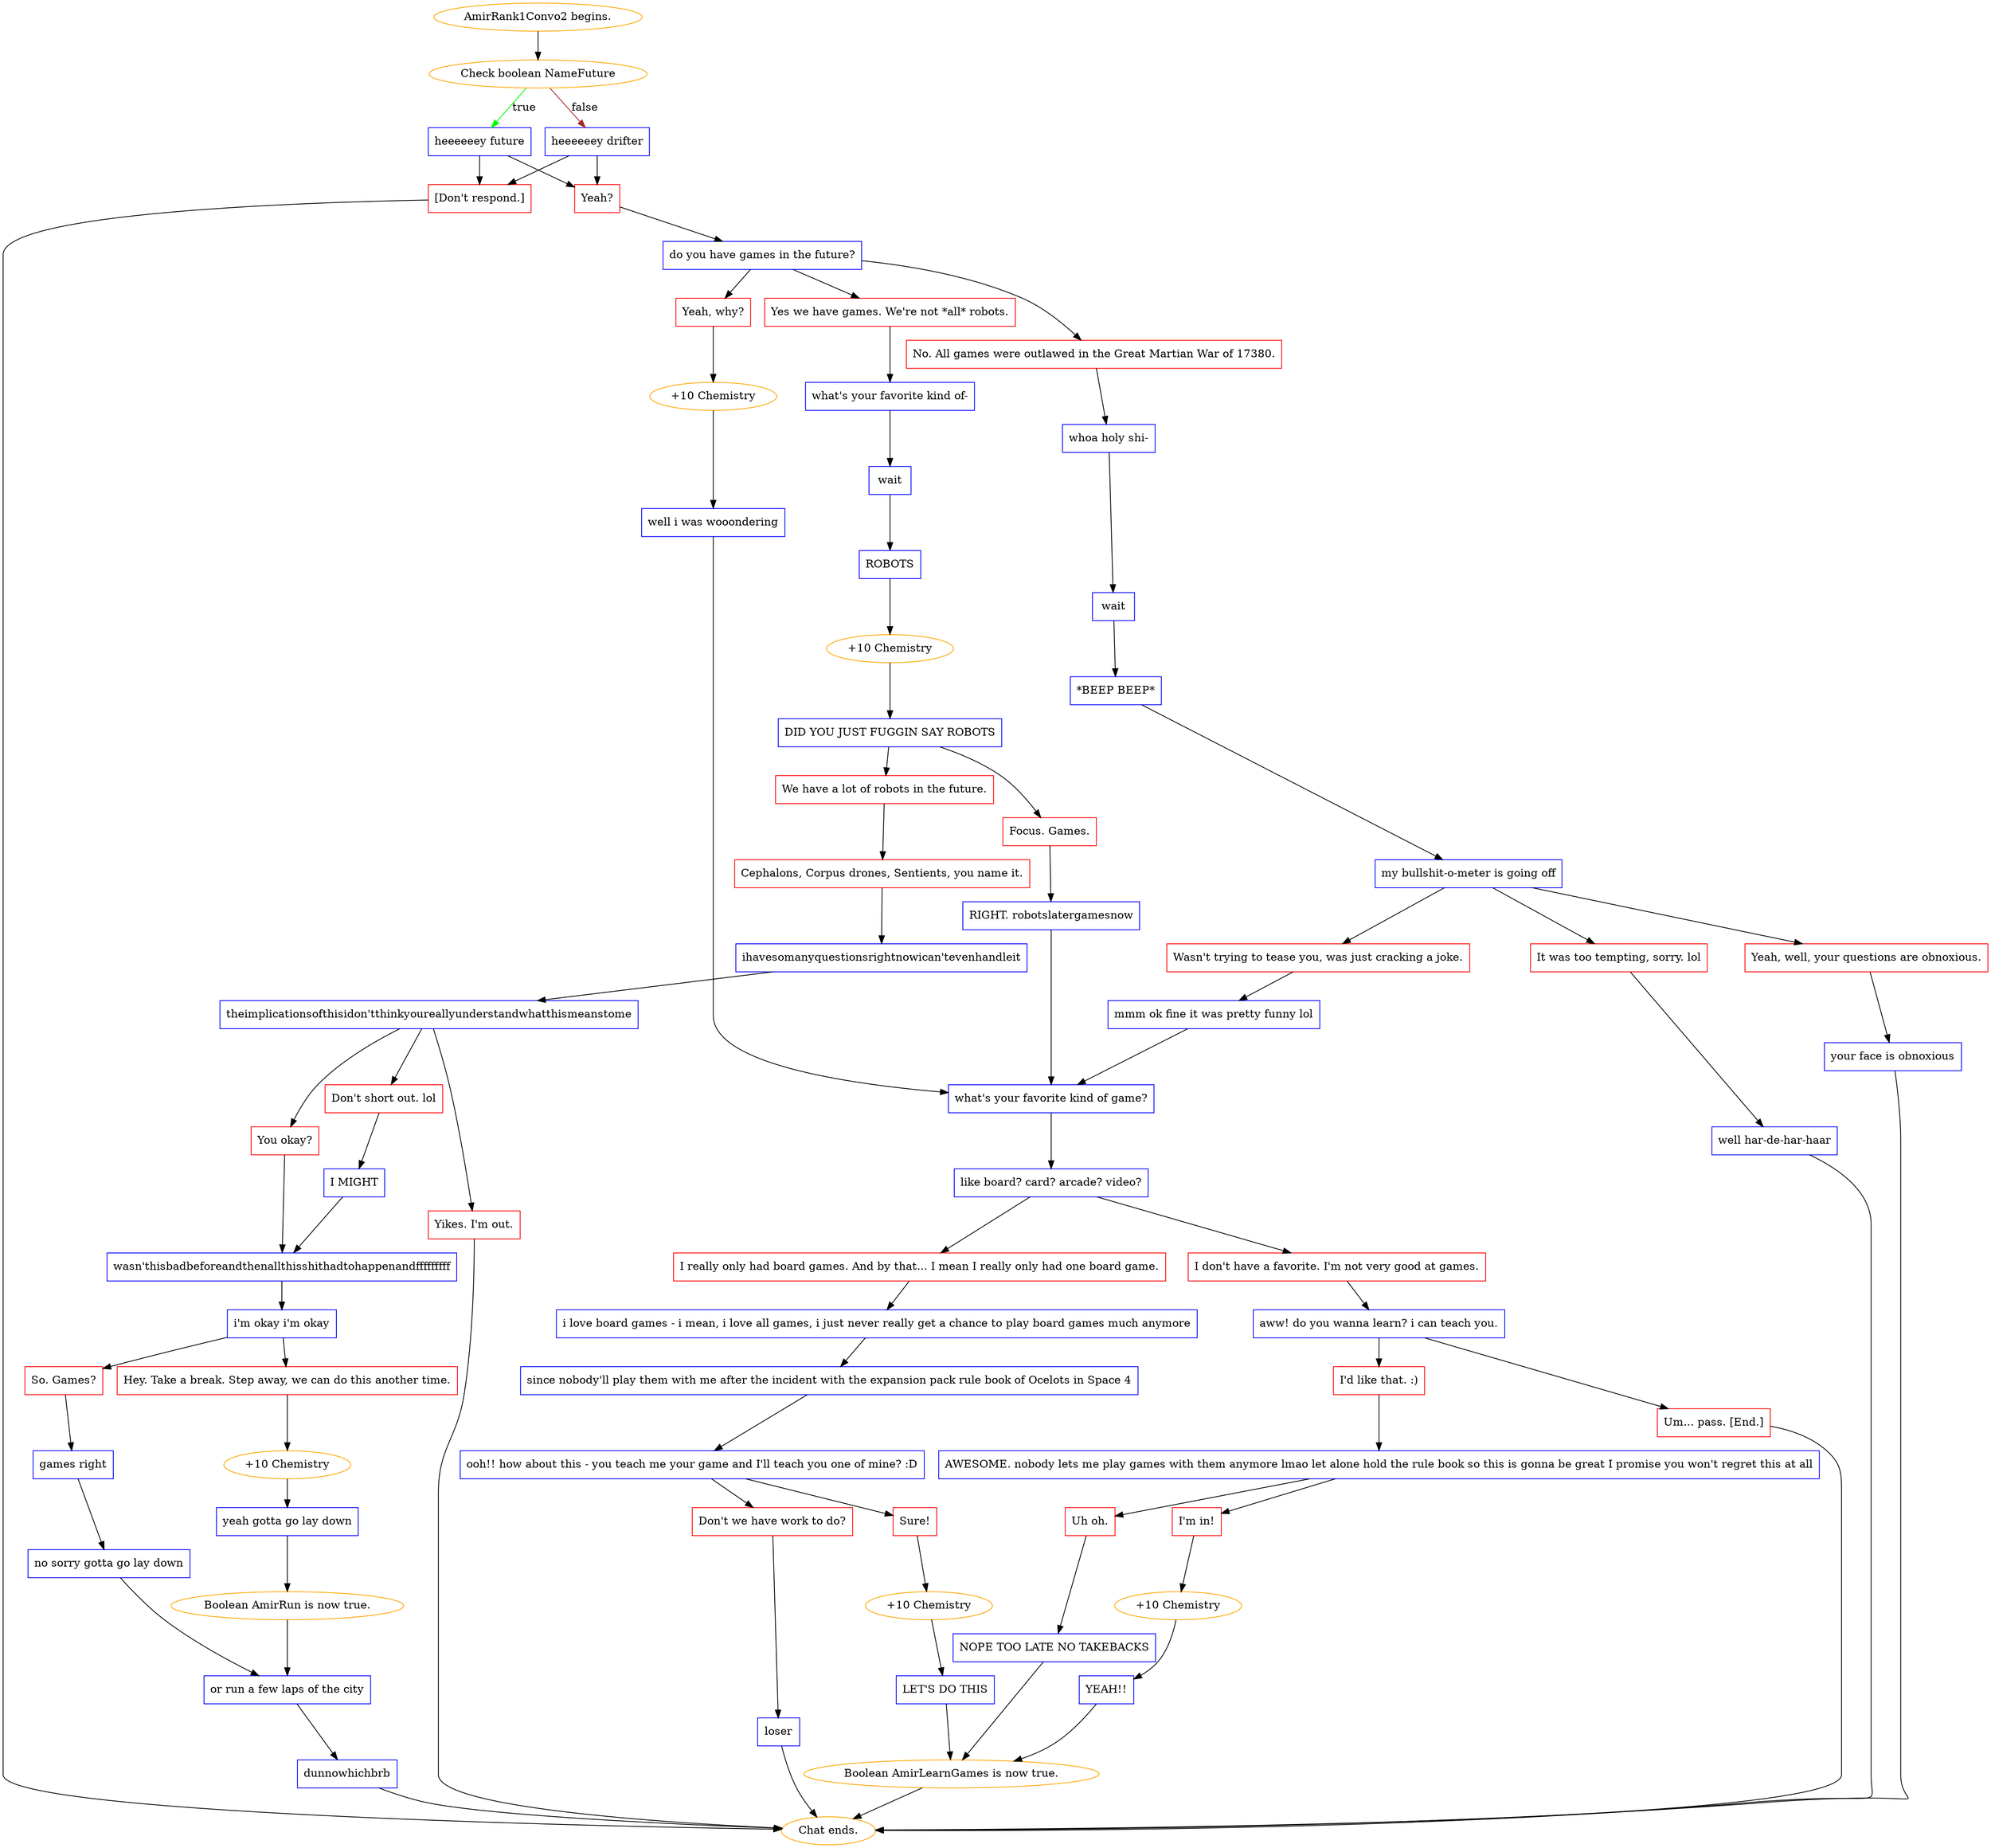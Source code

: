 digraph {
	"AmirRank1Convo2 begins." [color=orange];
		"AmirRank1Convo2 begins." -> 84;
	84 [label="Check boolean NameFuture",color=orange];
		84 -> 86 [label=true,color=green];
		84 -> 85 [label=false,color=brown];
	86 [label="heeeeeey future",shape=box,color=blue];
		86 -> 89;
		86 -> 91;
	85 [label="heeeeeey drifter",shape=box,color=blue];
		85 -> 89;
		85 -> 91;
	89 [label="Yeah?",shape=box,color=red];
		89 -> 87;
	91 [label="[Don't respond.]",shape=box,color=red];
		91 -> "Chat ends.";
	87 [label="do you have games in the future?",shape=box,color=blue];
		87 -> 92;
		87 -> 93;
		87 -> 94;
	"Chat ends." [color=orange];
	92 [label="No. All games were outlawed in the Great Martian War of 17380.",shape=box,color=red];
		92 -> 90;
	93 [label="Yeah, why?",shape=box,color=red];
		93 -> 98;
	94 [label="Yes we have games. We're not *all* robots.",shape=box,color=red];
		94 -> 99;
	90 [label="whoa holy shi-",shape=box,color=blue];
		90 -> 95;
	98 [label="+10 Chemistry",color=orange];
		98 -> 1907;
	99 [label="what's your favorite kind of-",shape=box,color=blue];
		99 -> 100;
	95 [label="wait",shape=box,color=blue];
		95 -> 96;
	1907 [label="well i was wooondering",shape=box,color=blue];
		1907 -> 113;
	100 [label="wait",shape=box,color=blue];
		100 -> 101;
	96 [label="*BEEP BEEP*",shape=box,color=blue];
		96 -> 97;
	113 [label="what's your favorite kind of game?",shape=box,color=blue];
		113 -> 114;
	101 [label="ROBOTS",shape=box,color=blue];
		101 -> 108;
	97 [label="my bullshit-o-meter is going off",shape=box,color=blue];
		97 -> 103;
		97 -> 104;
		97 -> 2122;
	114 [label="like board? card? arcade? video?",shape=box,color=blue];
		114 -> 115;
		114 -> 116;
	108 [label="+10 Chemistry",color=orange];
		108 -> 102;
	103 [label="Yeah, well, your questions are obnoxious.",shape=box,color=red];
		103 -> 105;
	104 [label="It was too tempting, sorry. lol",shape=box,color=red];
		104 -> 107;
	2122 [label="Wasn't trying to tease you, was just cracking a joke.",shape=box,color=red];
		2122 -> 2123;
	115 [label="I really only had board games. And by that... I mean I really only had one board game.",shape=box,color=red];
		115 -> 119;
	116 [label="I don't have a favorite. I'm not very good at games.",shape=box,color=red];
		116 -> 120;
	102 [label="DID YOU JUST FUGGIN SAY ROBOTS",shape=box,color=blue];
		102 -> 109;
		102 -> 110;
	105 [label="your face is obnoxious",shape=box,color=blue];
		105 -> "Chat ends.";
	107 [label="well har-de-har-haar",shape=box,color=blue];
		107 -> "Chat ends.";
	2123 [label="mmm ok fine it was pretty funny lol",shape=box,color=blue];
		2123 -> 113;
	119 [label="i love board games - i mean, i love all games, i just never really get a chance to play board games much anymore",shape=box,color=blue];
		119 -> 121;
	120 [label="aww! do you wanna learn? i can teach you.",shape=box,color=blue];
		120 -> 123;
		120 -> 124;
	109 [label="Focus. Games.",shape=box,color=red];
		109 -> 112;
	110 [label="We have a lot of robots in the future.",shape=box,color=red];
		110 -> 111;
	121 [label="since nobody'll play them with me after the incident with the expansion pack rule book of Ocelots in Space 4",shape=box,color=blue];
		121 -> 122;
	123 [label="I'd like that. :)",shape=box,color=red];
		123 -> 126;
	124 [label="Um... pass. [End.]",shape=box,color=red];
		124 -> "Chat ends.";
	112 [label="RIGHT. robotslatergamesnow",shape=box,color=blue];
		112 -> 113;
	111 [label="Cephalons, Corpus drones, Sentients, you name it.",shape=box,color=red];
		111 -> 117;
	122 [label="ooh!! how about this - you teach me your game and I'll teach you one of mine? :D",shape=box,color=blue];
		122 -> 144;
		122 -> 145;
	126 [label="AWESOME. nobody lets me play games with them anymore lmao let alone hold the rule book so this is gonna be great I promise you won't regret this at all",shape=box,color=blue];
		126 -> 152;
		126 -> 153;
	117 [label="ihavesomanyquestionsrightnowican'tevenhandleit",shape=box,color=blue];
		117 -> 118;
	144 [label="Sure!",shape=box,color=red];
		144 -> 148;
	145 [label="Don't we have work to do?",shape=box,color=red];
		145 -> 147;
	152 [label="Uh oh.",shape=box,color=red];
		152 -> 154;
	153 [label="I'm in!",shape=box,color=red];
		153 -> 156;
	118 [label="theimplicationsofthisidon'tthinkyoureallyunderstandwhatthismeanstome",shape=box,color=blue];
		118 -> 127;
		118 -> 128;
		118 -> 129;
	148 [label="+10 Chemistry",color=orange];
		148 -> 146;
	147 [label="loser",shape=box,color=blue];
		147 -> "Chat ends.";
	154 [label="NOPE TOO LATE NO TAKEBACKS",shape=box,color=blue];
		154 -> "/EE/Types/Engine/SetBooleanDialogueNode:AmirLearnGames:Chat ends.";
	156 [label="+10 Chemistry",color=orange];
		156 -> 155;
	127 [label="Don't short out. lol",shape=box,color=red];
		127 -> 131;
	128 [label="You okay?",shape=box,color=red];
		128 -> 132;
	129 [label="Yikes. I'm out.",shape=box,color=red];
		129 -> "Chat ends.";
	146 [label="LET'S DO THIS",shape=box,color=blue];
		146 -> "/EE/Types/Engine/SetBooleanDialogueNode:AmirLearnGames:Chat ends.";
	"/EE/Types/Engine/SetBooleanDialogueNode:AmirLearnGames:Chat ends." [label="Boolean AmirLearnGames is now true.",color=orange];
		"/EE/Types/Engine/SetBooleanDialogueNode:AmirLearnGames:Chat ends." -> "Chat ends.";
	155 [label="YEAH!!",shape=box,color=blue];
		155 -> "/EE/Types/Engine/SetBooleanDialogueNode:AmirLearnGames:Chat ends.";
	131 [label="I MIGHT",shape=box,color=blue];
		131 -> 132;
	132 [label="wasn'thisbadbeforeandthenallthisshithadtohappenandfffffffff",shape=box,color=blue];
		132 -> 133;
	133 [label="i'm okay i'm okay",shape=box,color=blue];
		133 -> 134;
		133 -> 135;
	134 [label="So. Games?",shape=box,color=red];
		134 -> 136;
	135 [label="Hey. Take a break. Step away, we can do this another time.",shape=box,color=red];
		135 -> 137;
	136 [label="games right",shape=box,color=blue];
		136 -> 139;
	137 [label="+10 Chemistry",color=orange];
		137 -> 140;
	139 [label="no sorry gotta go lay down",shape=box,color=blue];
		139 -> 141;
	140 [label="yeah gotta go lay down",shape=box,color=blue];
		140 -> "/EE/Types/Engine/SetBooleanDialogueNode:AmirRun:141";
	141 [label="or run a few laps of the city",shape=box,color=blue];
		141 -> 142;
	"/EE/Types/Engine/SetBooleanDialogueNode:AmirRun:141" [label="Boolean AmirRun is now true.",color=orange];
		"/EE/Types/Engine/SetBooleanDialogueNode:AmirRun:141" -> 141;
	142 [label="dunnowhichbrb",shape=box,color=blue];
		142 -> "Chat ends.";
}